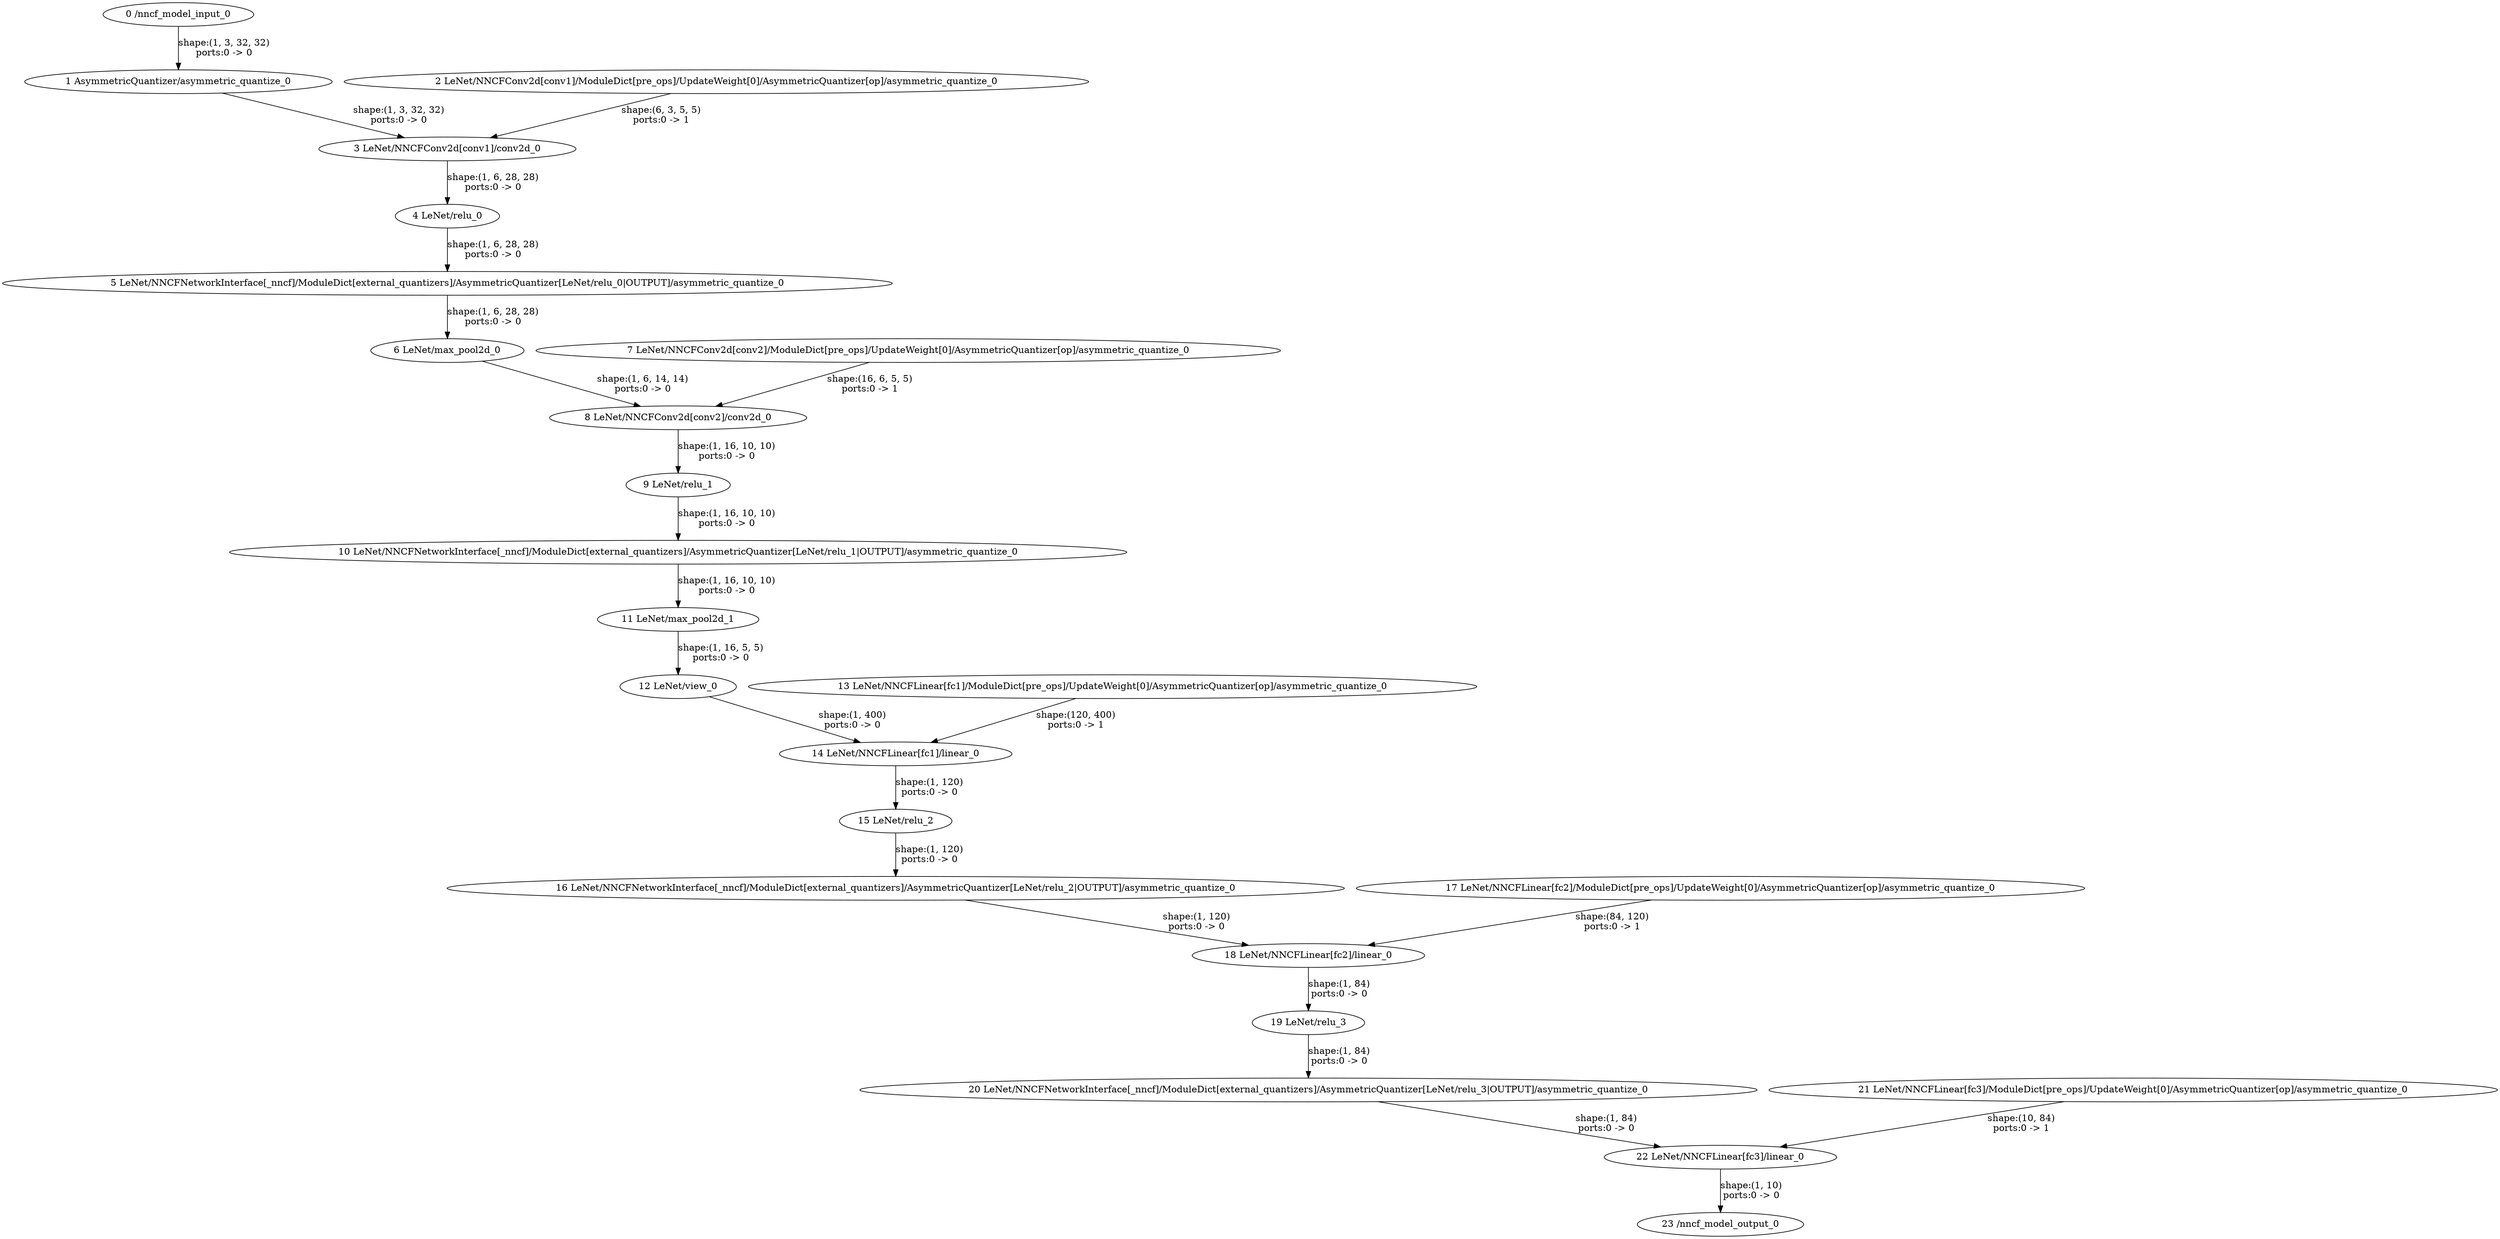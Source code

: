strict digraph  {
"0 /nncf_model_input_0" [id=0, type=nncf_model_input];
"1 AsymmetricQuantizer/asymmetric_quantize_0" [id=1, type=asymmetric_quantize];
"2 LeNet/NNCFConv2d[conv1]/ModuleDict[pre_ops]/UpdateWeight[0]/AsymmetricQuantizer[op]/asymmetric_quantize_0" [id=2, type=asymmetric_quantize];
"3 LeNet/NNCFConv2d[conv1]/conv2d_0" [id=3, type=conv2d];
"4 LeNet/relu_0" [id=4, type=relu];
"5 LeNet/NNCFNetworkInterface[_nncf]/ModuleDict[external_quantizers]/AsymmetricQuantizer[LeNet/relu_0|OUTPUT]/asymmetric_quantize_0" [id=5, type=asymmetric_quantize];
"6 LeNet/max_pool2d_0" [id=6, type=max_pool2d];
"7 LeNet/NNCFConv2d[conv2]/ModuleDict[pre_ops]/UpdateWeight[0]/AsymmetricQuantizer[op]/asymmetric_quantize_0" [id=7, type=asymmetric_quantize];
"8 LeNet/NNCFConv2d[conv2]/conv2d_0" [id=8, type=conv2d];
"9 LeNet/relu_1" [id=9, type=relu];
"10 LeNet/NNCFNetworkInterface[_nncf]/ModuleDict[external_quantizers]/AsymmetricQuantizer[LeNet/relu_1|OUTPUT]/asymmetric_quantize_0" [id=10, type=asymmetric_quantize];
"11 LeNet/max_pool2d_1" [id=11, type=max_pool2d];
"12 LeNet/view_0" [id=12, type=view];
"13 LeNet/NNCFLinear[fc1]/ModuleDict[pre_ops]/UpdateWeight[0]/AsymmetricQuantizer[op]/asymmetric_quantize_0" [id=13, type=asymmetric_quantize];
"14 LeNet/NNCFLinear[fc1]/linear_0" [id=14, type=linear];
"15 LeNet/relu_2" [id=15, type=relu];
"16 LeNet/NNCFNetworkInterface[_nncf]/ModuleDict[external_quantizers]/AsymmetricQuantizer[LeNet/relu_2|OUTPUT]/asymmetric_quantize_0" [id=16, type=asymmetric_quantize];
"17 LeNet/NNCFLinear[fc2]/ModuleDict[pre_ops]/UpdateWeight[0]/AsymmetricQuantizer[op]/asymmetric_quantize_0" [id=17, type=asymmetric_quantize];
"18 LeNet/NNCFLinear[fc2]/linear_0" [id=18, type=linear];
"19 LeNet/relu_3" [id=19, type=relu];
"20 LeNet/NNCFNetworkInterface[_nncf]/ModuleDict[external_quantizers]/AsymmetricQuantizer[LeNet/relu_3|OUTPUT]/asymmetric_quantize_0" [id=20, type=asymmetric_quantize];
"21 LeNet/NNCFLinear[fc3]/ModuleDict[pre_ops]/UpdateWeight[0]/AsymmetricQuantizer[op]/asymmetric_quantize_0" [id=21, type=asymmetric_quantize];
"22 LeNet/NNCFLinear[fc3]/linear_0" [id=22, type=linear];
"23 /nncf_model_output_0" [id=23, type=nncf_model_output];
"0 /nncf_model_input_0" -> "1 AsymmetricQuantizer/asymmetric_quantize_0"  [label="shape:(1, 3, 32, 32)\nports:0 -> 0", style=solid];
"1 AsymmetricQuantizer/asymmetric_quantize_0" -> "3 LeNet/NNCFConv2d[conv1]/conv2d_0"  [label="shape:(1, 3, 32, 32)\nports:0 -> 0", style=solid];
"2 LeNet/NNCFConv2d[conv1]/ModuleDict[pre_ops]/UpdateWeight[0]/AsymmetricQuantizer[op]/asymmetric_quantize_0" -> "3 LeNet/NNCFConv2d[conv1]/conv2d_0"  [label="shape:(6, 3, 5, 5)\nports:0 -> 1", style=solid];
"3 LeNet/NNCFConv2d[conv1]/conv2d_0" -> "4 LeNet/relu_0"  [label="shape:(1, 6, 28, 28)\nports:0 -> 0", style=solid];
"4 LeNet/relu_0" -> "5 LeNet/NNCFNetworkInterface[_nncf]/ModuleDict[external_quantizers]/AsymmetricQuantizer[LeNet/relu_0|OUTPUT]/asymmetric_quantize_0"  [label="shape:(1, 6, 28, 28)\nports:0 -> 0", style=solid];
"5 LeNet/NNCFNetworkInterface[_nncf]/ModuleDict[external_quantizers]/AsymmetricQuantizer[LeNet/relu_0|OUTPUT]/asymmetric_quantize_0" -> "6 LeNet/max_pool2d_0"  [label="shape:(1, 6, 28, 28)\nports:0 -> 0", style=solid];
"6 LeNet/max_pool2d_0" -> "8 LeNet/NNCFConv2d[conv2]/conv2d_0"  [label="shape:(1, 6, 14, 14)\nports:0 -> 0", style=solid];
"7 LeNet/NNCFConv2d[conv2]/ModuleDict[pre_ops]/UpdateWeight[0]/AsymmetricQuantizer[op]/asymmetric_quantize_0" -> "8 LeNet/NNCFConv2d[conv2]/conv2d_0"  [label="shape:(16, 6, 5, 5)\nports:0 -> 1", style=solid];
"8 LeNet/NNCFConv2d[conv2]/conv2d_0" -> "9 LeNet/relu_1"  [label="shape:(1, 16, 10, 10)\nports:0 -> 0", style=solid];
"9 LeNet/relu_1" -> "10 LeNet/NNCFNetworkInterface[_nncf]/ModuleDict[external_quantizers]/AsymmetricQuantizer[LeNet/relu_1|OUTPUT]/asymmetric_quantize_0"  [label="shape:(1, 16, 10, 10)\nports:0 -> 0", style=solid];
"10 LeNet/NNCFNetworkInterface[_nncf]/ModuleDict[external_quantizers]/AsymmetricQuantizer[LeNet/relu_1|OUTPUT]/asymmetric_quantize_0" -> "11 LeNet/max_pool2d_1"  [label="shape:(1, 16, 10, 10)\nports:0 -> 0", style=solid];
"11 LeNet/max_pool2d_1" -> "12 LeNet/view_0"  [label="shape:(1, 16, 5, 5)\nports:0 -> 0", style=solid];
"12 LeNet/view_0" -> "14 LeNet/NNCFLinear[fc1]/linear_0"  [label="shape:(1, 400)\nports:0 -> 0", style=solid];
"13 LeNet/NNCFLinear[fc1]/ModuleDict[pre_ops]/UpdateWeight[0]/AsymmetricQuantizer[op]/asymmetric_quantize_0" -> "14 LeNet/NNCFLinear[fc1]/linear_0"  [label="shape:(120, 400)\nports:0 -> 1", style=solid];
"14 LeNet/NNCFLinear[fc1]/linear_0" -> "15 LeNet/relu_2"  [label="shape:(1, 120)\nports:0 -> 0", style=solid];
"15 LeNet/relu_2" -> "16 LeNet/NNCFNetworkInterface[_nncf]/ModuleDict[external_quantizers]/AsymmetricQuantizer[LeNet/relu_2|OUTPUT]/asymmetric_quantize_0"  [label="shape:(1, 120)\nports:0 -> 0", style=solid];
"16 LeNet/NNCFNetworkInterface[_nncf]/ModuleDict[external_quantizers]/AsymmetricQuantizer[LeNet/relu_2|OUTPUT]/asymmetric_quantize_0" -> "18 LeNet/NNCFLinear[fc2]/linear_0"  [label="shape:(1, 120)\nports:0 -> 0", style=solid];
"17 LeNet/NNCFLinear[fc2]/ModuleDict[pre_ops]/UpdateWeight[0]/AsymmetricQuantizer[op]/asymmetric_quantize_0" -> "18 LeNet/NNCFLinear[fc2]/linear_0"  [label="shape:(84, 120)\nports:0 -> 1", style=solid];
"18 LeNet/NNCFLinear[fc2]/linear_0" -> "19 LeNet/relu_3"  [label="shape:(1, 84)\nports:0 -> 0", style=solid];
"19 LeNet/relu_3" -> "20 LeNet/NNCFNetworkInterface[_nncf]/ModuleDict[external_quantizers]/AsymmetricQuantizer[LeNet/relu_3|OUTPUT]/asymmetric_quantize_0"  [label="shape:(1, 84)\nports:0 -> 0", style=solid];
"20 LeNet/NNCFNetworkInterface[_nncf]/ModuleDict[external_quantizers]/AsymmetricQuantizer[LeNet/relu_3|OUTPUT]/asymmetric_quantize_0" -> "22 LeNet/NNCFLinear[fc3]/linear_0"  [label="shape:(1, 84)\nports:0 -> 0", style=solid];
"21 LeNet/NNCFLinear[fc3]/ModuleDict[pre_ops]/UpdateWeight[0]/AsymmetricQuantizer[op]/asymmetric_quantize_0" -> "22 LeNet/NNCFLinear[fc3]/linear_0"  [label="shape:(10, 84)\nports:0 -> 1", style=solid];
"22 LeNet/NNCFLinear[fc3]/linear_0" -> "23 /nncf_model_output_0"  [label="shape:(1, 10)\nports:0 -> 0", style=solid];
}
